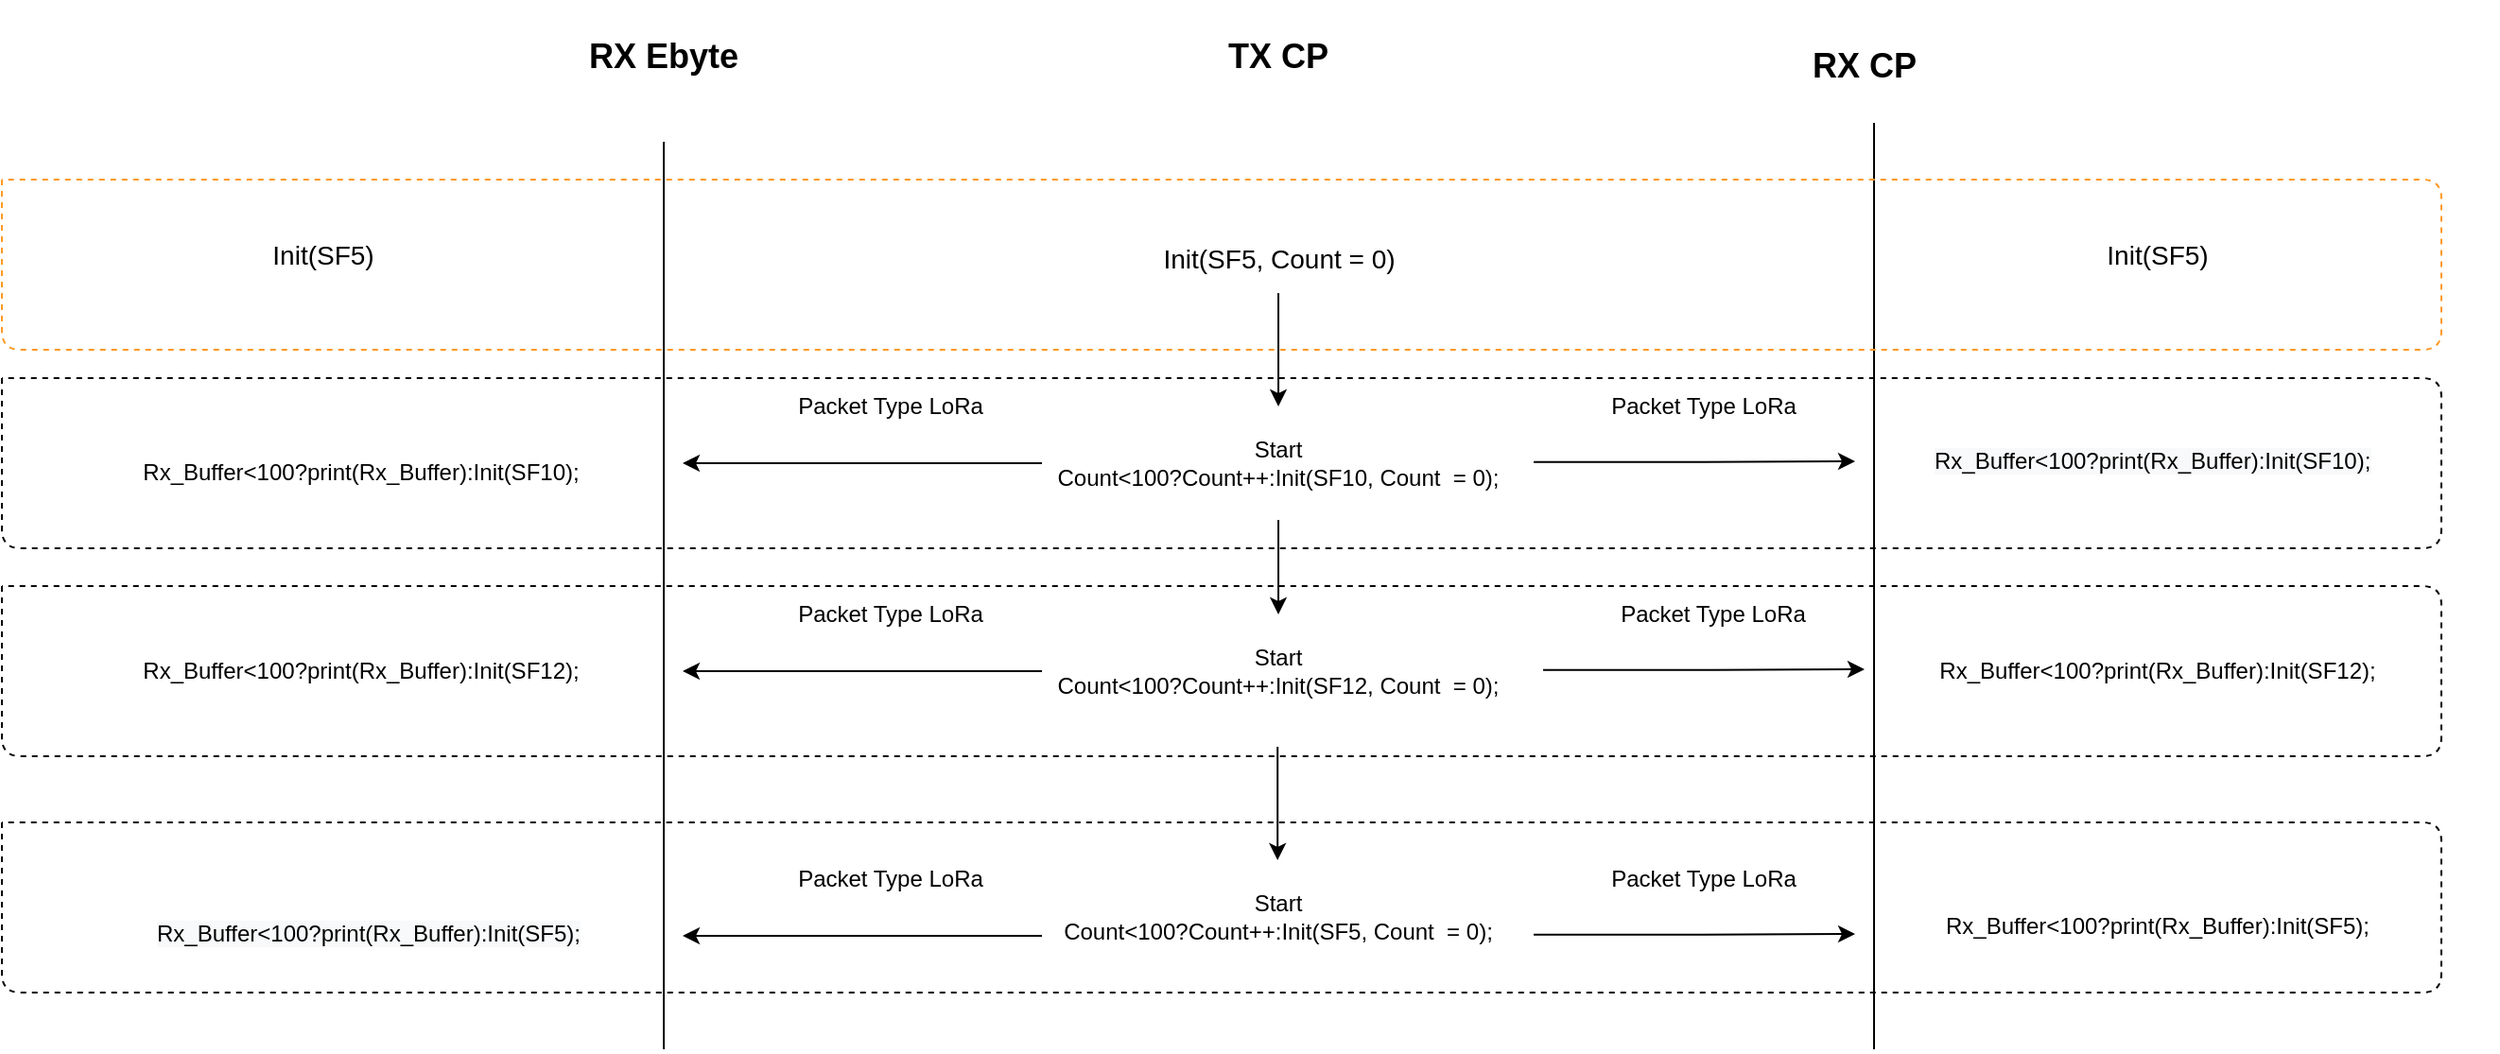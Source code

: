 <mxfile version="13.6.5" type="device"><diagram id="TKSVDKqHCgbVWsJADGrA" name="Page-1"><mxGraphModel dx="1481" dy="666" grid="1" gridSize="10" guides="1" tooltips="1" connect="1" arrows="1" fold="1" page="1" pageScale="1" pageWidth="4681" pageHeight="3300" math="0" shadow="0"><root><mxCell id="0"/><mxCell id="1" parent="0"/><mxCell id="pItsTpenpFnVhu421que-2" value="" style="endArrow=none;html=1;" edge="1" parent="1"><mxGeometry width="50" height="50" relative="1" as="geometry"><mxPoint x="1060" y="800" as="sourcePoint"/><mxPoint x="1060" y="310" as="targetPoint"/></mxGeometry></mxCell><mxCell id="pItsTpenpFnVhu421que-3" value="" style="endArrow=none;html=1;" edge="1" parent="1"><mxGeometry width="50" height="50" relative="1" as="geometry"><mxPoint x="420" y="800" as="sourcePoint"/><mxPoint x="420" y="320" as="targetPoint"/></mxGeometry></mxCell><mxCell id="pItsTpenpFnVhu421que-4" value="&lt;font style=&quot;font-size: 18px&quot;&gt;&lt;b&gt;RX Ebyte&lt;/b&gt;&lt;/font&gt;" style="text;html=1;strokeColor=none;fillColor=none;align=center;verticalAlign=middle;whiteSpace=wrap;rounded=0;" vertex="1" parent="1"><mxGeometry x="340" y="245" width="160" height="60" as="geometry"/></mxCell><mxCell id="pItsTpenpFnVhu421que-5" value="&lt;font style=&quot;font-size: 18px&quot;&gt;&lt;b&gt;RX CP&lt;/b&gt;&lt;/font&gt;" style="text;html=1;strokeColor=none;fillColor=none;align=center;verticalAlign=middle;whiteSpace=wrap;rounded=0;" vertex="1" parent="1"><mxGeometry x="980" y="250" width="150" height="60" as="geometry"/></mxCell><mxCell id="pItsTpenpFnVhu421que-6" value="&lt;font style=&quot;font-size: 18px&quot;&gt;&lt;b&gt;TX CP&lt;/b&gt;&lt;/font&gt;" style="text;html=1;strokeColor=none;fillColor=none;align=center;verticalAlign=middle;whiteSpace=wrap;rounded=0;" vertex="1" parent="1"><mxGeometry x="690" y="250" width="110" height="50" as="geometry"/></mxCell><mxCell id="pItsTpenpFnVhu421que-7" value="&lt;font style=&quot;font-size: 14px&quot;&gt;Init(SF5)&lt;/font&gt;" style="text;html=1;strokeColor=none;fillColor=none;align=center;verticalAlign=middle;whiteSpace=wrap;rounded=0;" vertex="1" parent="1"><mxGeometry x="200" y="350" width="80" height="60" as="geometry"/></mxCell><mxCell id="pItsTpenpFnVhu421que-8" value="&lt;font style=&quot;font-size: 14px&quot;&gt;Init(SF5, Count = 0)&lt;br&gt;&lt;br&gt;&lt;/font&gt;" style="text;html=1;strokeColor=none;fillColor=none;align=center;verticalAlign=middle;whiteSpace=wrap;rounded=0;" vertex="1" parent="1"><mxGeometry x="607.5" y="357.5" width="275" height="65" as="geometry"/></mxCell><mxCell id="pItsTpenpFnVhu421que-9" value="&lt;font style=&quot;font-size: 14px&quot;&gt;Init(SF5)&lt;/font&gt;" style="text;html=1;strokeColor=none;fillColor=none;align=center;verticalAlign=middle;whiteSpace=wrap;rounded=0;" vertex="1" parent="1"><mxGeometry x="1170" y="350" width="80" height="60" as="geometry"/></mxCell><mxCell id="pItsTpenpFnVhu421que-10" value="" style="endArrow=classic;html=1;entryX=0.5;entryY=0;entryDx=0;entryDy=0;" edge="1" parent="1" target="pItsTpenpFnVhu421que-15"><mxGeometry width="50" height="50" relative="1" as="geometry"><mxPoint x="745" y="400" as="sourcePoint"/><mxPoint x="740" y="460" as="targetPoint"/><Array as="points"><mxPoint x="745" y="400"/></Array></mxGeometry></mxCell><mxCell id="pItsTpenpFnVhu421que-11" style="edgeStyle=orthogonalEdgeStyle;rounded=0;orthogonalLoop=1;jettySize=auto;html=1;exitX=0.5;exitY=1;exitDx=0;exitDy=0;" edge="1" parent="1" source="pItsTpenpFnVhu421que-8" target="pItsTpenpFnVhu421que-8"><mxGeometry relative="1" as="geometry"/></mxCell><mxCell id="pItsTpenpFnVhu421que-15" value="Start&lt;br&gt;Count&amp;lt;100?Count++:Init(SF10, Count&amp;nbsp; = 0);" style="text;html=1;strokeColor=none;fillColor=none;align=center;verticalAlign=middle;whiteSpace=wrap;rounded=0;" vertex="1" parent="1"><mxGeometry x="620" y="460" width="250" height="60" as="geometry"/></mxCell><mxCell id="pItsTpenpFnVhu421que-16" value="" style="endArrow=classic;html=1;exitX=0;exitY=0.5;exitDx=0;exitDy=0;" edge="1" parent="1" source="pItsTpenpFnVhu421que-15"><mxGeometry width="50" height="50" relative="1" as="geometry"><mxPoint x="620" y="510" as="sourcePoint"/><mxPoint x="430" y="490" as="targetPoint"/></mxGeometry></mxCell><mxCell id="pItsTpenpFnVhu421que-17" value="Packet Type LoRa" style="text;html=1;strokeColor=none;fillColor=none;align=center;verticalAlign=middle;whiteSpace=wrap;rounded=0;" vertex="1" parent="1"><mxGeometry x="490" y="440" width="100" height="40" as="geometry"/></mxCell><mxCell id="pItsTpenpFnVhu421que-18" value="" style="endArrow=classic;html=1;" edge="1" parent="1"><mxGeometry width="50" height="50" relative="1" as="geometry"><mxPoint x="880" y="489.41" as="sourcePoint"/><mxPoint x="1050" y="489" as="targetPoint"/><Array as="points"><mxPoint x="960" y="489.41"/></Array></mxGeometry></mxCell><mxCell id="pItsTpenpFnVhu421que-19" value="Packet Type LoRa" style="text;html=1;strokeColor=none;fillColor=none;align=center;verticalAlign=middle;whiteSpace=wrap;rounded=0;" vertex="1" parent="1"><mxGeometry x="920" y="440" width="100" height="40" as="geometry"/></mxCell><mxCell id="pItsTpenpFnVhu421que-20" value="Rx_Buffer&amp;lt;100?print(Rx_Buffer):Init(SF10);" style="text;html=1;strokeColor=none;fillColor=none;align=center;verticalAlign=middle;whiteSpace=wrap;rounded=0;" vertex="1" parent="1"><mxGeometry x="90" y="475" width="340" height="40" as="geometry"/></mxCell><mxCell id="pItsTpenpFnVhu421que-21" value="&lt;span style=&quot;color: rgb(0 , 0 , 0) ; font-family: &amp;#34;helvetica&amp;#34; ; font-size: 12px ; font-style: normal ; font-weight: 400 ; letter-spacing: normal ; text-align: center ; text-indent: 0px ; text-transform: none ; word-spacing: 0px ; background-color: rgb(248 , 249 , 250) ; display: inline ; float: none&quot;&gt;Rx_Buffer&amp;lt;100?print(Rx_Buffer):Init(SF10);&lt;/span&gt;" style="text;whiteSpace=wrap;html=1;" vertex="1" parent="1"><mxGeometry x="1090" y="475" width="300" height="30" as="geometry"/></mxCell><mxCell id="pItsTpenpFnVhu421que-23" value="Start&lt;br&gt;Count&amp;lt;100?Count++:Init(SF12, Count&amp;nbsp; = 0);" style="text;html=1;strokeColor=none;fillColor=none;align=center;verticalAlign=middle;whiteSpace=wrap;rounded=0;" vertex="1" parent="1"><mxGeometry x="620" y="570" width="250" height="60" as="geometry"/></mxCell><mxCell id="pItsTpenpFnVhu421que-24" value="" style="endArrow=classic;html=1;" edge="1" parent="1"><mxGeometry width="50" height="50" relative="1" as="geometry"><mxPoint x="885" y="599.41" as="sourcePoint"/><mxPoint x="1055" y="599" as="targetPoint"/><Array as="points"><mxPoint x="965" y="599.41"/></Array></mxGeometry></mxCell><mxCell id="pItsTpenpFnVhu421que-25" value="Packet Type LoRa" style="text;html=1;strokeColor=none;fillColor=none;align=center;verticalAlign=middle;whiteSpace=wrap;rounded=0;" vertex="1" parent="1"><mxGeometry x="925" y="550" width="100" height="40" as="geometry"/></mxCell><mxCell id="pItsTpenpFnVhu421que-26" value="" style="endArrow=classic;html=1;exitX=0;exitY=0.5;exitDx=0;exitDy=0;" edge="1" parent="1"><mxGeometry width="50" height="50" relative="1" as="geometry"><mxPoint x="620" y="600" as="sourcePoint"/><mxPoint x="430" y="600" as="targetPoint"/></mxGeometry></mxCell><mxCell id="pItsTpenpFnVhu421que-27" value="Packet Type LoRa" style="text;html=1;strokeColor=none;fillColor=none;align=center;verticalAlign=middle;whiteSpace=wrap;rounded=0;" vertex="1" parent="1"><mxGeometry x="490" y="550" width="100" height="40" as="geometry"/></mxCell><mxCell id="pItsTpenpFnVhu421que-28" value="Rx_Buffer&amp;lt;100?print(Rx_Buffer):Init(SF12);" style="text;html=1;strokeColor=none;fillColor=none;align=center;verticalAlign=middle;whiteSpace=wrap;rounded=0;" vertex="1" parent="1"><mxGeometry x="90" y="580" width="340" height="40" as="geometry"/></mxCell><mxCell id="pItsTpenpFnVhu421que-29" value="Rx_Buffer&amp;lt;100?print(Rx_Buffer):Init(SF12);" style="text;html=1;strokeColor=none;fillColor=none;align=center;verticalAlign=middle;whiteSpace=wrap;rounded=0;" vertex="1" parent="1"><mxGeometry x="1040" y="580" width="340" height="40" as="geometry"/></mxCell><mxCell id="pItsTpenpFnVhu421que-30" value="Start&lt;br&gt;Count&amp;lt;100?Count++:Init(SF5, Count&amp;nbsp; = 0);" style="text;html=1;strokeColor=none;fillColor=none;align=center;verticalAlign=middle;whiteSpace=wrap;rounded=0;" vertex="1" parent="1"><mxGeometry x="620" y="700" width="250" height="60" as="geometry"/></mxCell><mxCell id="pItsTpenpFnVhu421que-31" value="" style="endArrow=classic;html=1;exitX=0.5;exitY=1;exitDx=0;exitDy=0;" edge="1" parent="1" source="pItsTpenpFnVhu421que-15" target="pItsTpenpFnVhu421que-23"><mxGeometry width="50" height="50" relative="1" as="geometry"><mxPoint x="830" y="700" as="sourcePoint"/><mxPoint x="880" y="650" as="targetPoint"/></mxGeometry></mxCell><mxCell id="pItsTpenpFnVhu421que-32" value="" style="endArrow=classic;html=1;" edge="1" parent="1"><mxGeometry width="50" height="50" relative="1" as="geometry"><mxPoint x="744.58" y="640" as="sourcePoint"/><mxPoint x="744.58" y="700" as="targetPoint"/></mxGeometry></mxCell><mxCell id="pItsTpenpFnVhu421que-33" value="" style="endArrow=classic;html=1;exitX=0;exitY=0.5;exitDx=0;exitDy=0;" edge="1" parent="1"><mxGeometry width="50" height="50" relative="1" as="geometry"><mxPoint x="620" y="740" as="sourcePoint"/><mxPoint x="430" y="740" as="targetPoint"/></mxGeometry></mxCell><mxCell id="pItsTpenpFnVhu421que-34" value="Packet Type LoRa" style="text;html=1;strokeColor=none;fillColor=none;align=center;verticalAlign=middle;whiteSpace=wrap;rounded=0;" vertex="1" parent="1"><mxGeometry x="490" y="690" width="100" height="40" as="geometry"/></mxCell><mxCell id="pItsTpenpFnVhu421que-35" value="" style="endArrow=classic;html=1;" edge="1" parent="1"><mxGeometry width="50" height="50" relative="1" as="geometry"><mxPoint x="880" y="739.41" as="sourcePoint"/><mxPoint x="1050" y="739" as="targetPoint"/><Array as="points"><mxPoint x="960" y="739.41"/></Array></mxGeometry></mxCell><mxCell id="pItsTpenpFnVhu421que-36" value="Packet Type LoRa" style="text;html=1;strokeColor=none;fillColor=none;align=center;verticalAlign=middle;whiteSpace=wrap;rounded=0;" vertex="1" parent="1"><mxGeometry x="920" y="690" width="100" height="40" as="geometry"/></mxCell><mxCell id="pItsTpenpFnVhu421que-37" value="&lt;span style=&quot;color: rgb(0 , 0 , 0) ; font-family: &amp;#34;helvetica&amp;#34; ; font-size: 12px ; font-style: normal ; font-weight: 400 ; letter-spacing: normal ; text-align: center ; text-indent: 0px ; text-transform: none ; word-spacing: 0px ; background-color: rgb(248 , 249 , 250) ; display: inline ; float: none&quot;&gt;Rx_Buffer&amp;lt;100?print(Rx_Buffer):Init(SF5);&lt;/span&gt;" style="text;whiteSpace=wrap;html=1;" vertex="1" parent="1"><mxGeometry x="150" y="725" width="300" height="30" as="geometry"/></mxCell><mxCell id="pItsTpenpFnVhu421que-38" value="Rx_Buffer&amp;lt;100?print(Rx_Buffer):Init(SF5);" style="text;html=1;strokeColor=none;fillColor=none;align=center;verticalAlign=middle;whiteSpace=wrap;rounded=0;" vertex="1" parent="1"><mxGeometry x="1040" y="715" width="340" height="40" as="geometry"/></mxCell><mxCell id="pItsTpenpFnVhu421que-43" value="" style="endArrow=none;dashed=1;html=1;fillColor=#FF0080;" edge="1" parent="1"><mxGeometry width="50" height="50" relative="1" as="geometry"><mxPoint x="70" y="680" as="sourcePoint"/><mxPoint x="70" y="680" as="targetPoint"/><Array as="points"><mxPoint x="70" y="770"/><mxPoint x="1360" y="770"/><mxPoint x="1360" y="680"/></Array></mxGeometry></mxCell><mxCell id="pItsTpenpFnVhu421que-44" value="" style="endArrow=none;dashed=1;html=1;fillColor=#3FCC52;" edge="1" parent="1"><mxGeometry width="50" height="50" relative="1" as="geometry"><mxPoint x="70" y="555" as="sourcePoint"/><mxPoint x="70" y="555" as="targetPoint"/><Array as="points"><mxPoint x="70" y="645"/><mxPoint x="1360" y="645"/><mxPoint x="1360" y="555"/></Array></mxGeometry></mxCell><mxCell id="pItsTpenpFnVhu421que-45" value="" style="endArrow=none;dashed=1;html=1;strokeColor=#FF9924;" edge="1" parent="1"><mxGeometry width="50" height="50" relative="1" as="geometry"><mxPoint x="70" y="340" as="sourcePoint"/><mxPoint x="70" y="340" as="targetPoint"/><Array as="points"><mxPoint x="70" y="430"/><mxPoint x="1360" y="430"/><mxPoint x="1360" y="340"/></Array></mxGeometry></mxCell><mxCell id="pItsTpenpFnVhu421que-46" value="" style="endArrow=none;dashed=1;html=1;fillColor=#FFCC99;" edge="1" parent="1"><mxGeometry width="50" height="50" relative="1" as="geometry"><mxPoint x="70" y="445" as="sourcePoint"/><mxPoint x="70" y="445" as="targetPoint"/><Array as="points"><mxPoint x="70" y="535"/><mxPoint x="1360" y="535"/><mxPoint x="1360" y="445"/></Array></mxGeometry></mxCell></root></mxGraphModel></diagram></mxfile>